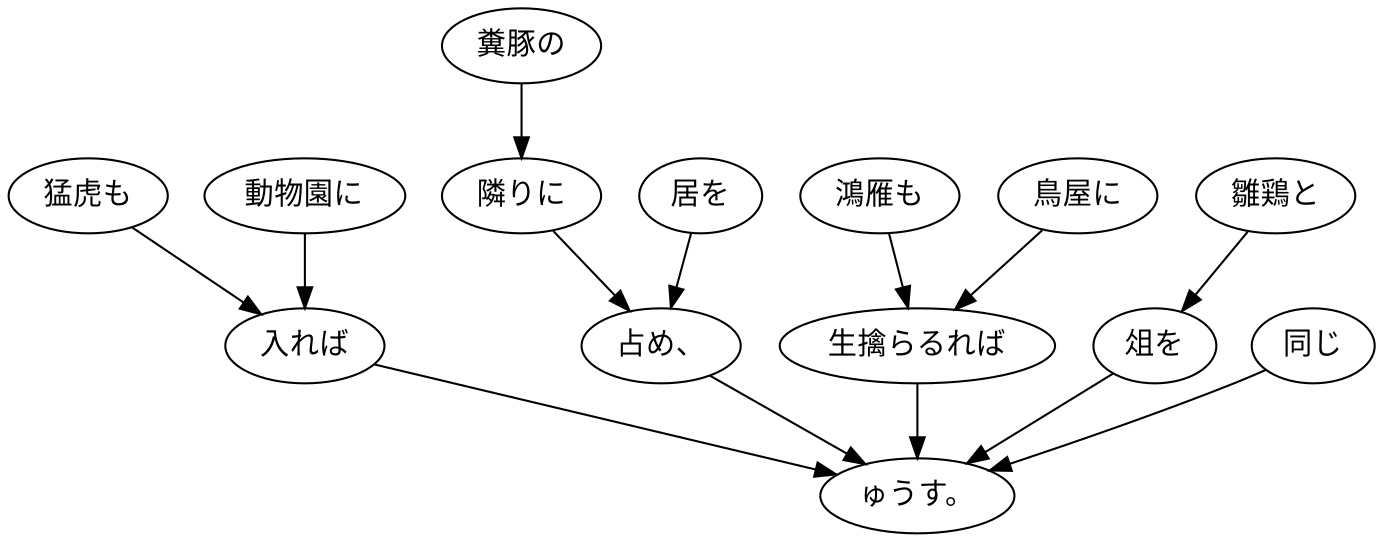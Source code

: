 digraph graph3207 {
	node0 [label="猛虎も"];
	node1 [label="動物園に"];
	node2 [label="入れば"];
	node3 [label="糞豚の"];
	node4 [label="隣りに"];
	node5 [label="居を"];
	node6 [label="占め、"];
	node7 [label="鴻雁も"];
	node8 [label="鳥屋に"];
	node9 [label="生擒らるれば"];
	node10 [label="雛鶏と"];
	node11 [label="俎を"];
	node12 [label="同じ"];
	node13 [label="ゅうす。"];
	node0 -> node2;
	node1 -> node2;
	node2 -> node13;
	node3 -> node4;
	node4 -> node6;
	node5 -> node6;
	node6 -> node13;
	node7 -> node9;
	node8 -> node9;
	node9 -> node13;
	node10 -> node11;
	node11 -> node13;
	node12 -> node13;
}
